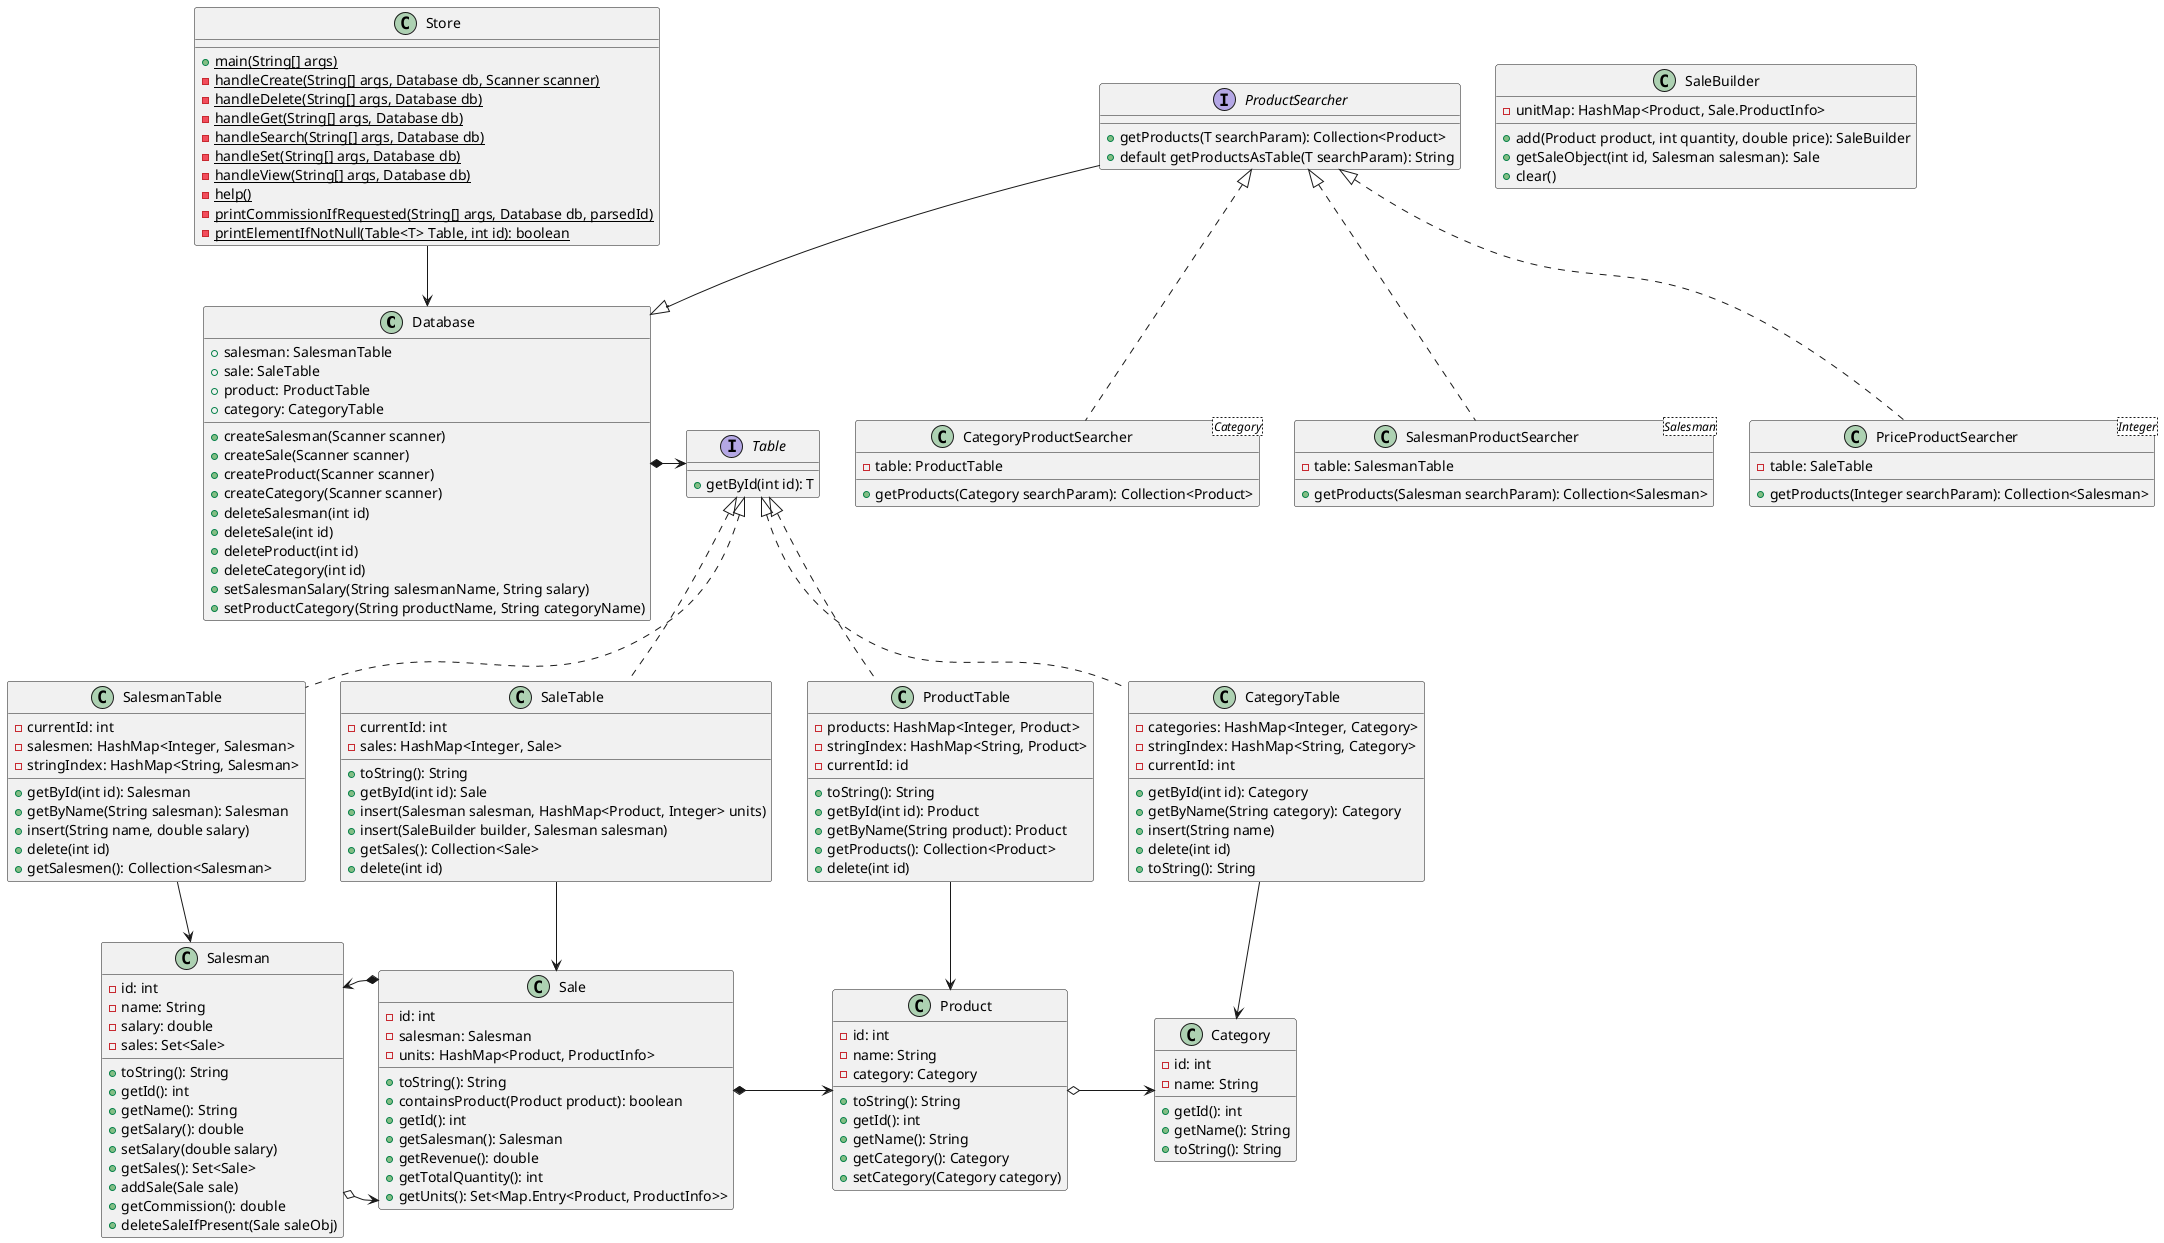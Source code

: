 @startuml
'https://plantuml.com/class-diagram

class Database {
    + salesman: SalesmanTable
    + sale: SaleTable
    + product: ProductTable
    + category: CategoryTable
    + createSalesman(Scanner scanner)
    + createSale(Scanner scanner)
    + createProduct(Scanner scanner)
    + createCategory(Scanner scanner)
    + deleteSalesman(int id)
    + deleteSale(int id)
    + deleteProduct(int id)
    + deleteCategory(int id)
    + setSalesmanSalary(String salesmanName, String salary)
    + setProductCategory(String productName, String categoryName)
}

interface Table {
    + getById(int id): T
}

class SalesmanTable implements Table {
    - currentId: int
    - salesmen: HashMap<Integer, Salesman>
    - stringIndex: HashMap<String, Salesman>
    + getById(int id): Salesman
    + getByName(String salesman): Salesman
    + insert(String name, double salary)
    + delete(int id)
    + getSalesmen(): Collection<Salesman>
}

class SaleTable implements Table {
    - currentId: int
    - sales: HashMap<Integer, Sale>
    + toString(): String
    + getById(int id): Sale
    + insert(Salesman salesman, HashMap<Product, Integer> units)
    + insert(SaleBuilder builder, Salesman salesman)
    + getSales(): Collection<Sale>
    + delete(int id)
}

class SaleBuilder {
    - unitMap: HashMap<Product, Sale.ProductInfo>
    + add(Product product, int quantity, double price): SaleBuilder
    + getSaleObject(int id, Salesman salesman): Sale
    + clear()
}

class ProductTable implements Table {
    - products: HashMap<Integer, Product>
    - stringIndex: HashMap<String, Product>
    - currentId: id
    + toString(): String
    + getById(int id): Product
    + getByName(String product): Product
    + getProducts(): Collection<Product>
    + delete(int id)
}

class CategoryTable implements Table {
    - categories: HashMap<Integer, Category>
    - stringIndex: HashMap<String, Category>
    - currentId: int


    + getById(int id): Category
    + getByName(String category): Category
    + insert(String name)
    + delete(int id)
    + toString(): String

}

class Store {
'    - {static} createSalesman()
'    - {static} createSale()
'    - {static} createProduct()
'    - {static} createCategory()
    + {static} main(String[] args)
    - {static} handleCreate(String[] args, Database db, Scanner scanner)
    - {static} handleDelete(String[] args, Database db)
    - {static} handleGet(String[] args, Database db)
    - {static} handleSearch(String[] args, Database db)
    - {static} handleSet(String[] args, Database db)
    - {static} handleView(String[] args, Database db)
    - {static} help()
    - {static} printCommissionIfRequested(String[] args, Database db, parsedId)
    - {static} printElementIfNotNull(Table<T> Table, int id): boolean
}

class Salesman {
    - id: int
    - name: String
    - salary: double
    - sales: Set<Sale>
    + toString(): String
    + getId(): int
    + getName(): String
    + getSalary(): double
    + setSalary(double salary)
    + getSales(): Set<Sale>
    + addSale(Sale sale)
    + getCommission(): double
    + deleteSaleIfPresent(Sale saleObj)
}

class Sale {
    - id: int
    - salesman: Salesman
    - units: HashMap<Product, ProductInfo>
    + toString(): String
    + containsProduct(Product product): boolean
    + getId(): int
    + getSalesman(): Salesman
    + getRevenue(): double
    + getTotalQuantity(): int
    + getUnits(): Set<Map.Entry<Product, ProductInfo>>
}

class Product {
    - id: int
    - name: String
    - category: Category
    + toString(): String
    + getId(): int
    + getName(): String
    + getCategory(): Category
    + setCategory(Category category)
}

class Category {
    - id: int
    - name: String
    + getId(): int
    + getName(): String
    + toString(): String

}

interface ProductSearcher {
    + getProducts(T searchParam): Collection<Product>
    + default getProductsAsTable(T searchParam): String
}

class CategoryProductSearcher<Category> implements ProductSearcher {
    - table: ProductTable
    + getProducts(Category searchParam): Collection<Product>
}

class SalesmanProductSearcher<Salesman> implements ProductSearcher {
    - table: SalesmanTable
    + getProducts(Salesman searchParam): Collection<Salesman>
}

class PriceProductSearcher<Integer> implements ProductSearcher {
    - table: SaleTable
    + getProducts(Integer searchParam): Collection<Salesman>
}


Store --> Database

Database *-> Table
SalesmanTable --> Salesman
SaleTable --> Sale
ProductTable --> Product
CategoryTable --> Category

Salesman o-> Sale
Salesman <-* Sale
Sale *-> Product
Product o-> Category
ProductSearcher --|> Database

@enduml